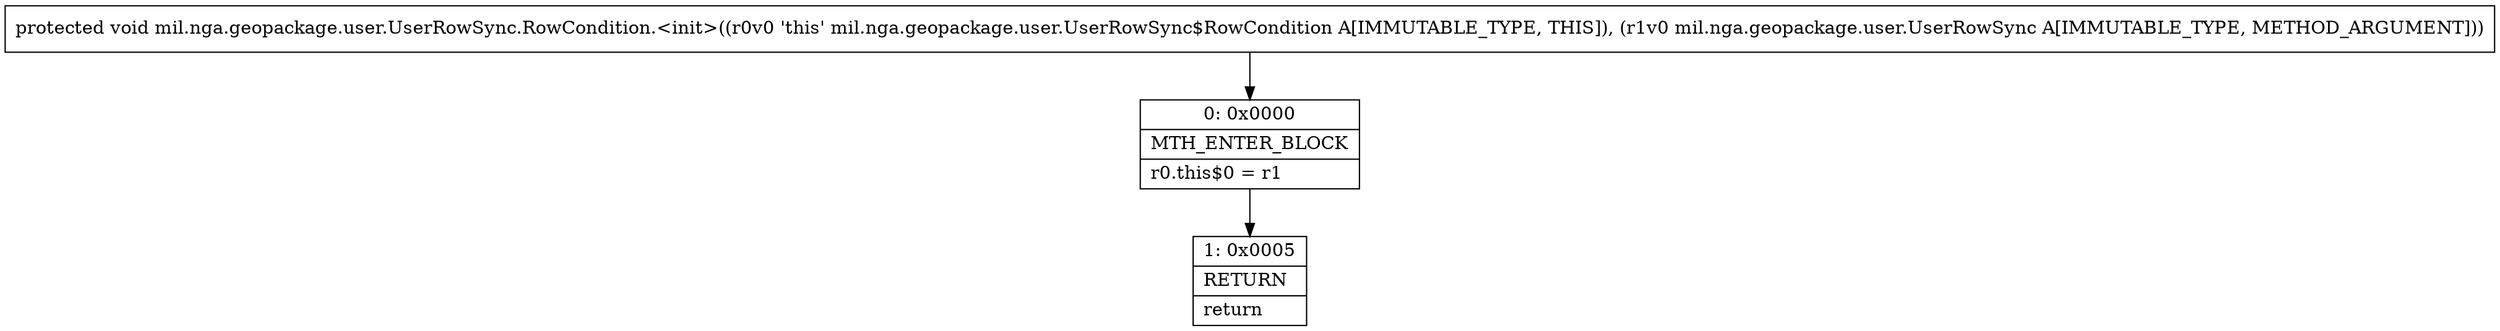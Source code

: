 digraph "CFG formil.nga.geopackage.user.UserRowSync.RowCondition.\<init\>(Lmil\/nga\/geopackage\/user\/UserRowSync;)V" {
Node_0 [shape=record,label="{0\:\ 0x0000|MTH_ENTER_BLOCK\l|r0.this$0 = r1\l}"];
Node_1 [shape=record,label="{1\:\ 0x0005|RETURN\l|return\l}"];
MethodNode[shape=record,label="{protected void mil.nga.geopackage.user.UserRowSync.RowCondition.\<init\>((r0v0 'this' mil.nga.geopackage.user.UserRowSync$RowCondition A[IMMUTABLE_TYPE, THIS]), (r1v0 mil.nga.geopackage.user.UserRowSync A[IMMUTABLE_TYPE, METHOD_ARGUMENT])) }"];
MethodNode -> Node_0;
Node_0 -> Node_1;
}

